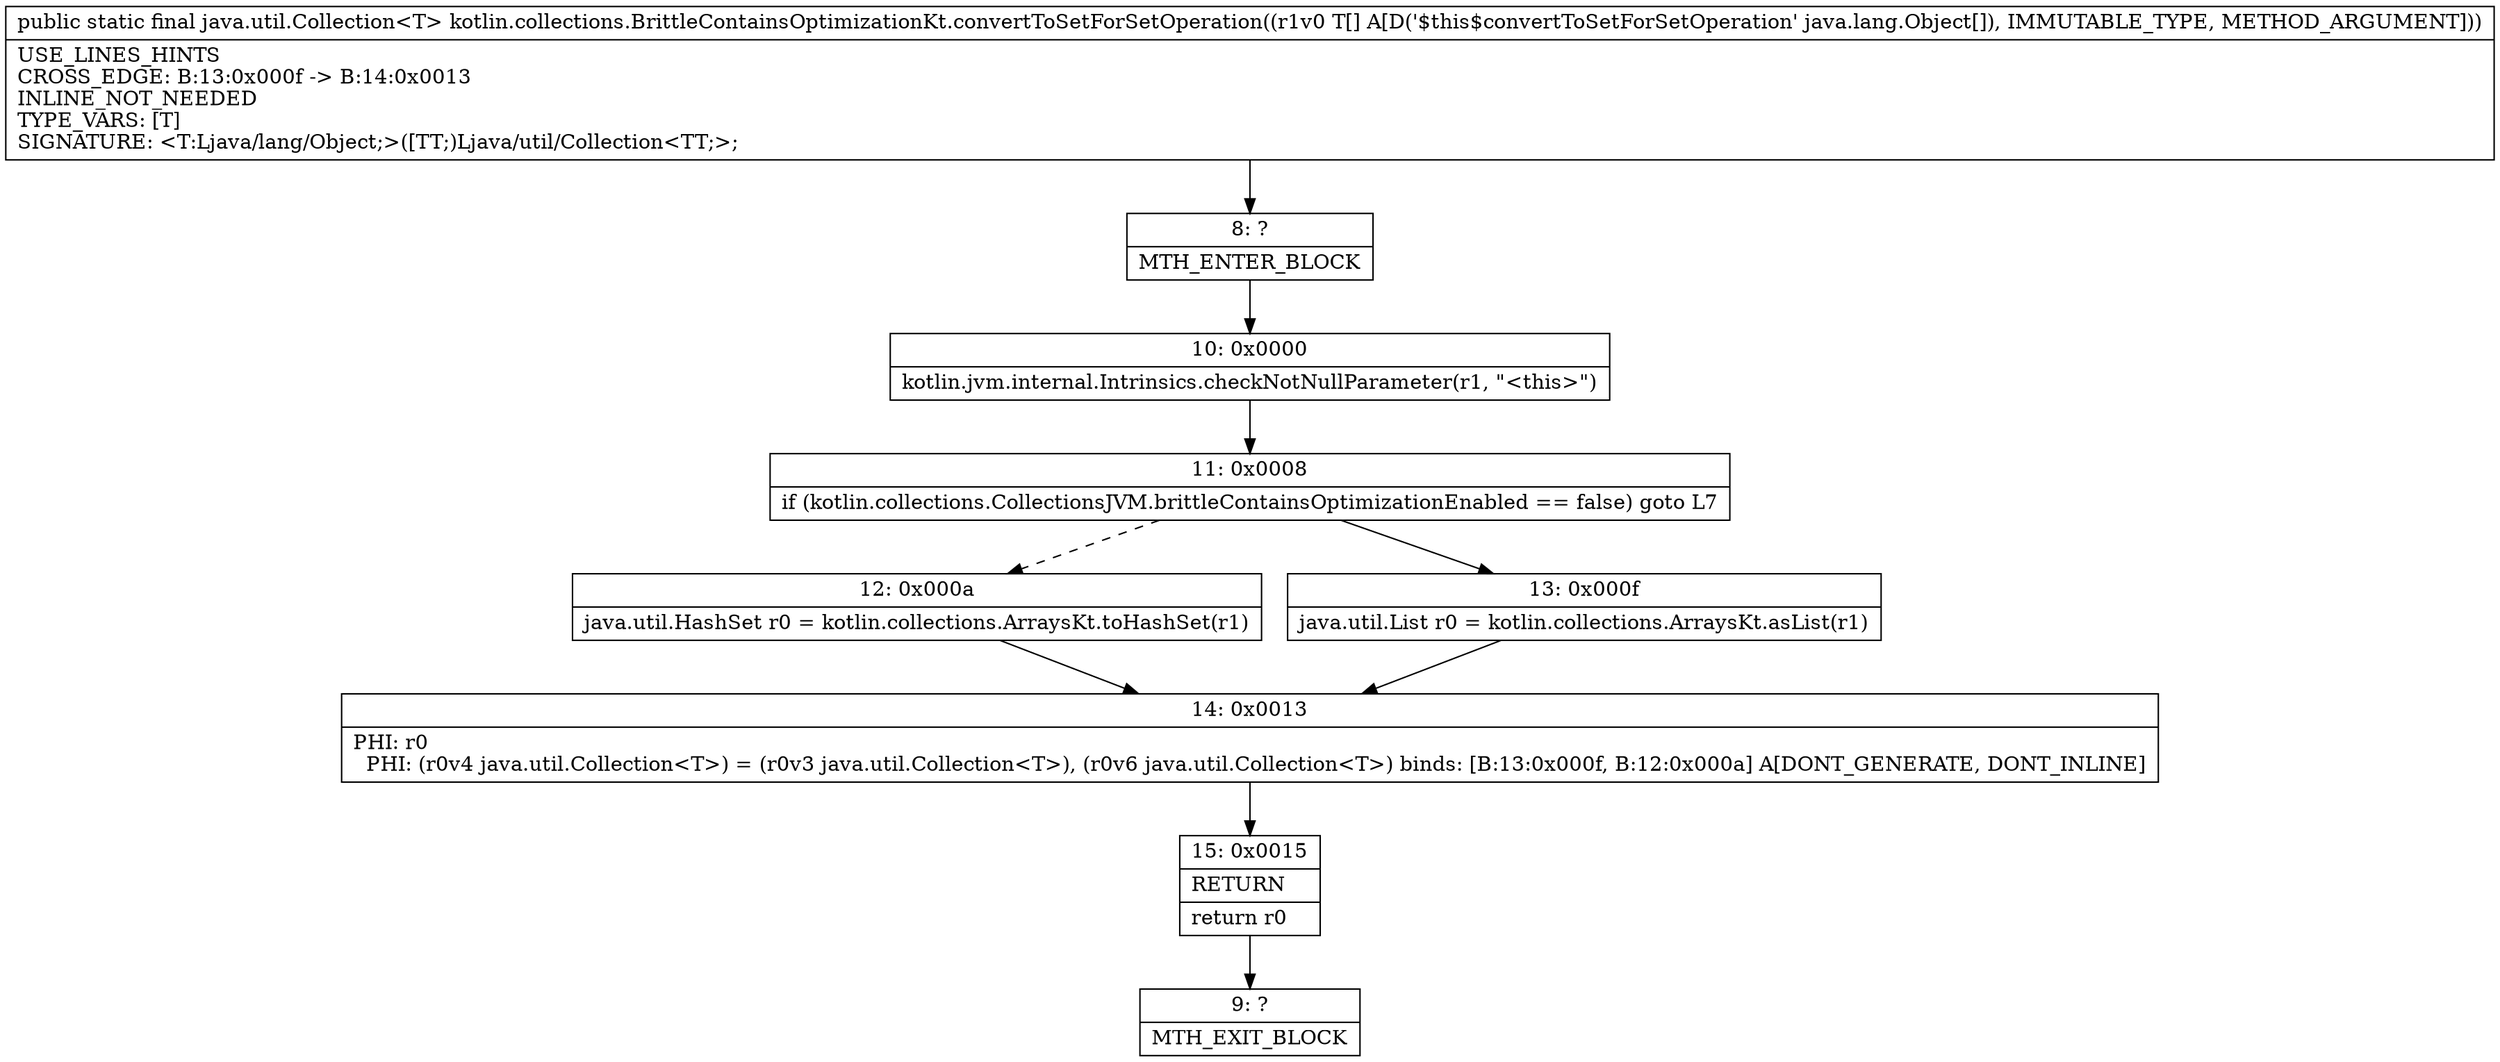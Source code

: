 digraph "CFG forkotlin.collections.BrittleContainsOptimizationKt.convertToSetForSetOperation([Ljava\/lang\/Object;)Ljava\/util\/Collection;" {
Node_8 [shape=record,label="{8\:\ ?|MTH_ENTER_BLOCK\l}"];
Node_10 [shape=record,label="{10\:\ 0x0000|kotlin.jvm.internal.Intrinsics.checkNotNullParameter(r1, \"\<this\>\")\l}"];
Node_11 [shape=record,label="{11\:\ 0x0008|if (kotlin.collections.CollectionsJVM.brittleContainsOptimizationEnabled == false) goto L7\l}"];
Node_12 [shape=record,label="{12\:\ 0x000a|java.util.HashSet r0 = kotlin.collections.ArraysKt.toHashSet(r1)\l}"];
Node_14 [shape=record,label="{14\:\ 0x0013|PHI: r0 \l  PHI: (r0v4 java.util.Collection\<T\>) = (r0v3 java.util.Collection\<T\>), (r0v6 java.util.Collection\<T\>) binds: [B:13:0x000f, B:12:0x000a] A[DONT_GENERATE, DONT_INLINE]\l}"];
Node_15 [shape=record,label="{15\:\ 0x0015|RETURN\l|return r0\l}"];
Node_9 [shape=record,label="{9\:\ ?|MTH_EXIT_BLOCK\l}"];
Node_13 [shape=record,label="{13\:\ 0x000f|java.util.List r0 = kotlin.collections.ArraysKt.asList(r1)\l}"];
MethodNode[shape=record,label="{public static final java.util.Collection\<T\> kotlin.collections.BrittleContainsOptimizationKt.convertToSetForSetOperation((r1v0 T[] A[D('$this$convertToSetForSetOperation' java.lang.Object[]), IMMUTABLE_TYPE, METHOD_ARGUMENT]))  | USE_LINES_HINTS\lCROSS_EDGE: B:13:0x000f \-\> B:14:0x0013\lINLINE_NOT_NEEDED\lTYPE_VARS: [T]\lSIGNATURE: \<T:Ljava\/lang\/Object;\>([TT;)Ljava\/util\/Collection\<TT;\>;\l}"];
MethodNode -> Node_8;Node_8 -> Node_10;
Node_10 -> Node_11;
Node_11 -> Node_12[style=dashed];
Node_11 -> Node_13;
Node_12 -> Node_14;
Node_14 -> Node_15;
Node_15 -> Node_9;
Node_13 -> Node_14;
}

